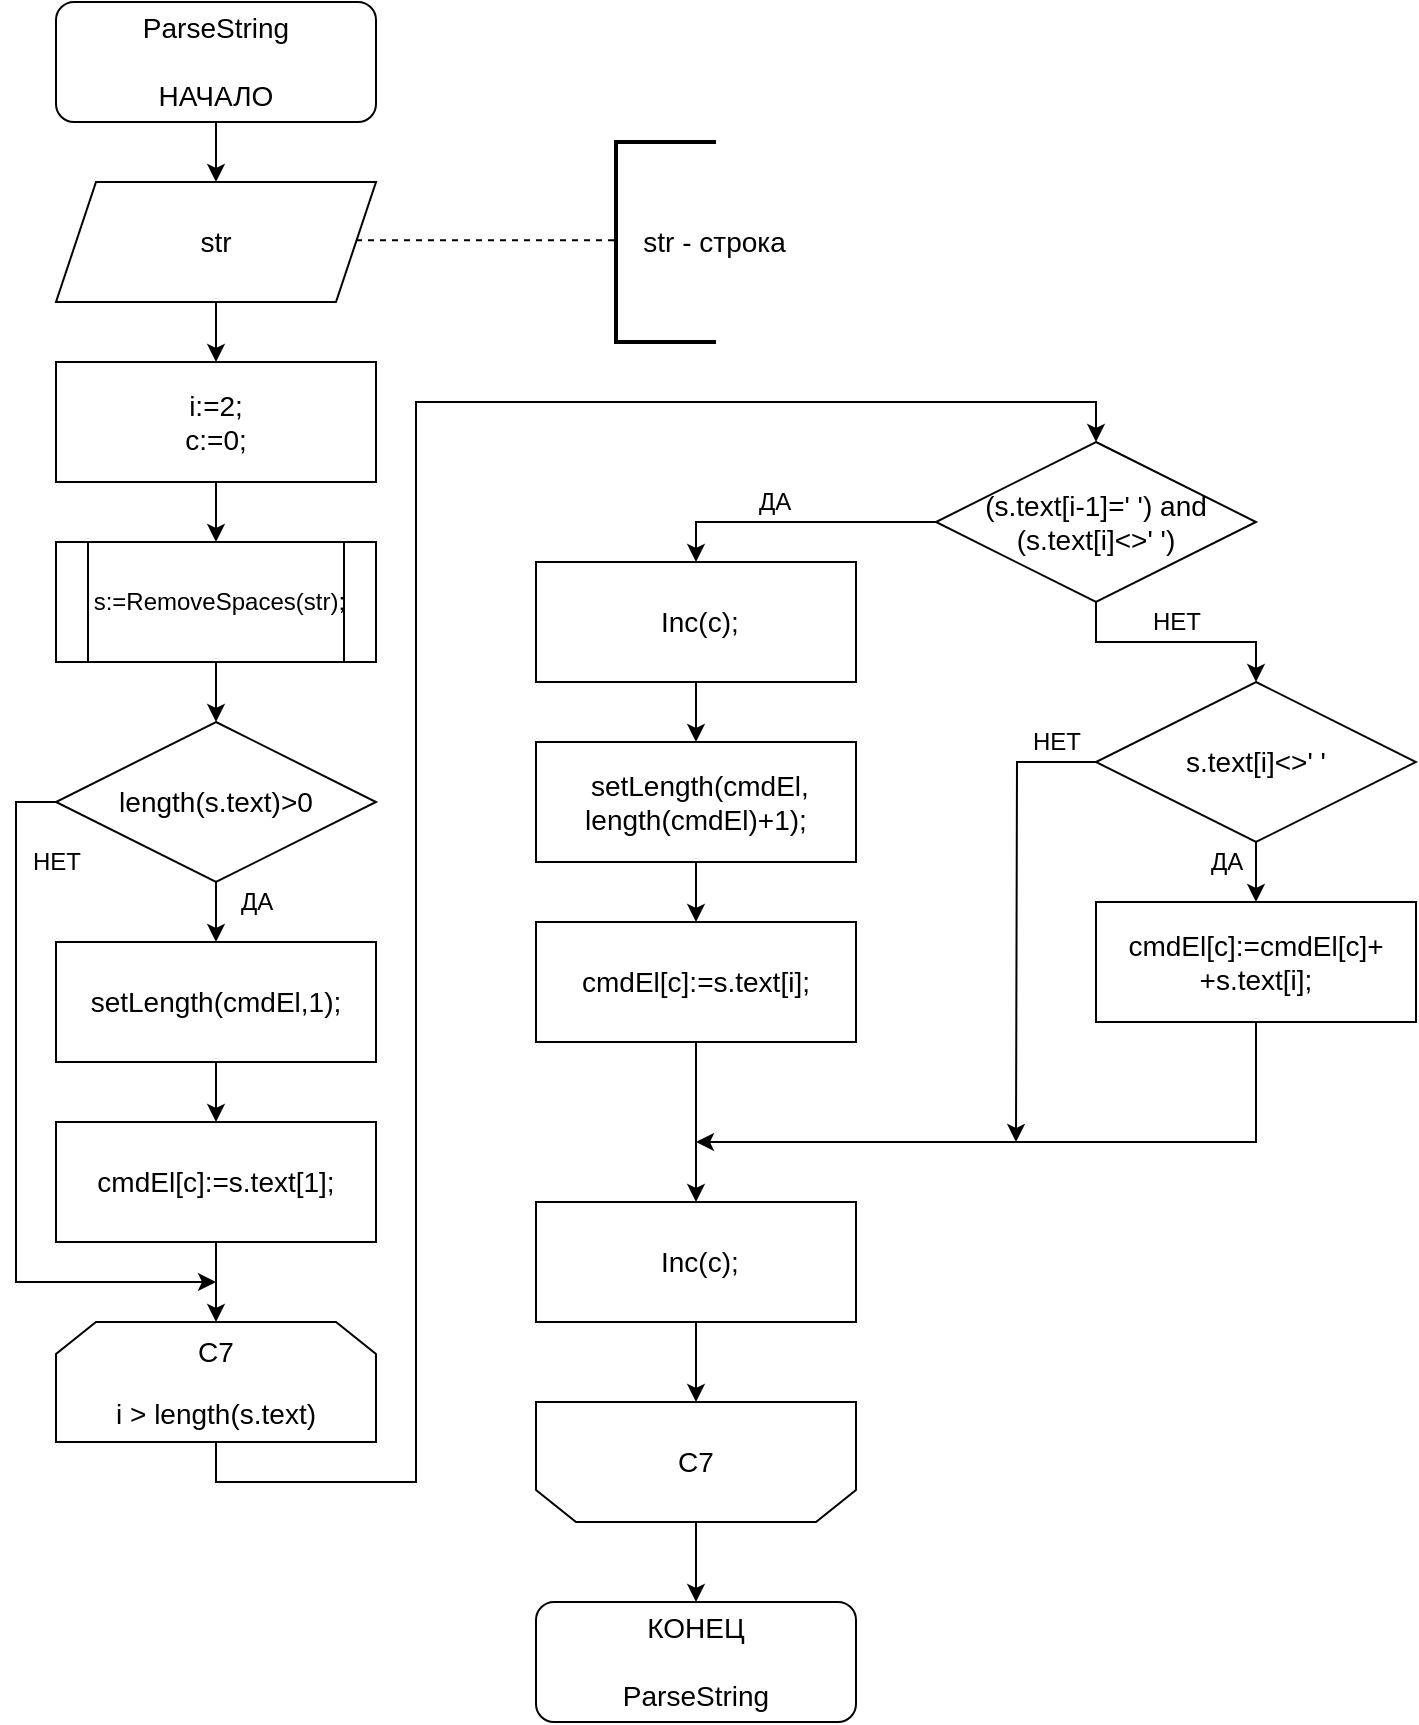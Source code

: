 <mxfile version="14.6.10" type="device"><diagram id="UVkULTzJ6euN6oJasxHI" name="Page-1"><mxGraphModel dx="1422" dy="705" grid="1" gridSize="10" guides="1" tooltips="1" connect="1" arrows="1" fold="1" page="1" pageScale="1" pageWidth="827" pageHeight="1169" math="0" shadow="0"><root><mxCell id="0"/><mxCell id="1" parent="0"/><mxCell id="T0IWRgvNjUD3Nvhg-5w5-9" style="edgeStyle=orthogonalEdgeStyle;rounded=0;orthogonalLoop=1;jettySize=auto;html=1;exitX=0.5;exitY=1;exitDx=0;exitDy=0;entryX=0.5;entryY=0;entryDx=0;entryDy=0;" edge="1" parent="1" source="T0IWRgvNjUD3Nvhg-5w5-2" target="T0IWRgvNjUD3Nvhg-5w5-6"><mxGeometry relative="1" as="geometry"/></mxCell><mxCell id="T0IWRgvNjUD3Nvhg-5w5-2" value="&lt;font style=&quot;font-size: 14px&quot;&gt;ParseString&lt;br&gt;&lt;br&gt;НАЧАЛО&lt;/font&gt;" style="rounded=1;whiteSpace=wrap;html=1;" vertex="1" parent="1"><mxGeometry x="40" y="40" width="160" height="60" as="geometry"/></mxCell><mxCell id="T0IWRgvNjUD3Nvhg-5w5-14" style="edgeStyle=orthogonalEdgeStyle;rounded=0;orthogonalLoop=1;jettySize=auto;html=1;exitX=0.5;exitY=1;exitDx=0;exitDy=0;entryX=0.5;entryY=0;entryDx=0;entryDy=0;" edge="1" parent="1" source="T0IWRgvNjUD3Nvhg-5w5-3" target="T0IWRgvNjUD3Nvhg-5w5-13"><mxGeometry relative="1" as="geometry"/></mxCell><mxCell id="T0IWRgvNjUD3Nvhg-5w5-3" value="&amp;nbsp;s:=RemoveSpaces(str);" style="shape=process;whiteSpace=wrap;html=1;backgroundOutline=1;" vertex="1" parent="1"><mxGeometry x="40" y="310" width="160" height="60" as="geometry"/></mxCell><mxCell id="T0IWRgvNjUD3Nvhg-5w5-11" style="edgeStyle=orthogonalEdgeStyle;rounded=0;orthogonalLoop=1;jettySize=auto;html=1;exitX=0.5;exitY=1;exitDx=0;exitDy=0;entryX=0.5;entryY=0;entryDx=0;entryDy=0;" edge="1" parent="1" source="T0IWRgvNjUD3Nvhg-5w5-6" target="T0IWRgvNjUD3Nvhg-5w5-10"><mxGeometry relative="1" as="geometry"/></mxCell><mxCell id="T0IWRgvNjUD3Nvhg-5w5-6" value="&lt;span style=&quot;font-size: 14px&quot;&gt;str&lt;/span&gt;" style="shape=parallelogram;perimeter=parallelogramPerimeter;whiteSpace=wrap;html=1;fixedSize=1;" vertex="1" parent="1"><mxGeometry x="40" y="130" width="160" height="60" as="geometry"/></mxCell><mxCell id="T0IWRgvNjUD3Nvhg-5w5-7" value="&lt;span style=&quot;font-size: 14px&quot;&gt;&amp;nbsp; &amp;nbsp;str - строка&lt;/span&gt;" style="strokeWidth=2;html=1;shape=mxgraph.flowchart.annotation_1;align=left;pointerEvents=1;" vertex="1" parent="1"><mxGeometry x="320" y="110" width="50" height="100" as="geometry"/></mxCell><mxCell id="T0IWRgvNjUD3Nvhg-5w5-8" value="" style="endArrow=none;dashed=1;html=1;rounded=0;edgeStyle=orthogonalEdgeStyle;" edge="1" parent="1"><mxGeometry width="50" height="50" relative="1" as="geometry"><mxPoint x="190" y="159.17" as="sourcePoint"/><mxPoint x="320" y="159.17" as="targetPoint"/></mxGeometry></mxCell><mxCell id="T0IWRgvNjUD3Nvhg-5w5-12" style="edgeStyle=orthogonalEdgeStyle;rounded=0;orthogonalLoop=1;jettySize=auto;html=1;exitX=0.5;exitY=1;exitDx=0;exitDy=0;entryX=0.5;entryY=0;entryDx=0;entryDy=0;" edge="1" parent="1" source="T0IWRgvNjUD3Nvhg-5w5-10" target="T0IWRgvNjUD3Nvhg-5w5-3"><mxGeometry relative="1" as="geometry"/></mxCell><mxCell id="T0IWRgvNjUD3Nvhg-5w5-10" value="&lt;font style=&quot;font-size: 14px&quot;&gt;i:=2;&lt;br&gt;c:=0;&lt;br&gt;&lt;/font&gt;" style="rounded=0;whiteSpace=wrap;html=1;" vertex="1" parent="1"><mxGeometry x="40" y="220" width="160" height="60" as="geometry"/></mxCell><mxCell id="T0IWRgvNjUD3Nvhg-5w5-16" style="edgeStyle=orthogonalEdgeStyle;rounded=0;orthogonalLoop=1;jettySize=auto;html=1;exitX=0.5;exitY=1;exitDx=0;exitDy=0;" edge="1" parent="1" source="T0IWRgvNjUD3Nvhg-5w5-13" target="T0IWRgvNjUD3Nvhg-5w5-15"><mxGeometry relative="1" as="geometry"/></mxCell><mxCell id="T0IWRgvNjUD3Nvhg-5w5-24" style="edgeStyle=orthogonalEdgeStyle;rounded=0;orthogonalLoop=1;jettySize=auto;html=1;exitX=0;exitY=0.5;exitDx=0;exitDy=0;" edge="1" parent="1" source="T0IWRgvNjUD3Nvhg-5w5-13"><mxGeometry relative="1" as="geometry"><mxPoint x="120" y="680" as="targetPoint"/><Array as="points"><mxPoint x="20" y="440"/><mxPoint x="20" y="680"/></Array></mxGeometry></mxCell><mxCell id="T0IWRgvNjUD3Nvhg-5w5-13" value="&lt;span style=&quot;font-size: 14px&quot;&gt;length(s.text)&amp;gt;0&lt;/span&gt;" style="rhombus;whiteSpace=wrap;html=1;" vertex="1" parent="1"><mxGeometry x="40" y="400" width="160" height="80" as="geometry"/></mxCell><mxCell id="T0IWRgvNjUD3Nvhg-5w5-18" style="edgeStyle=orthogonalEdgeStyle;rounded=0;orthogonalLoop=1;jettySize=auto;html=1;exitX=0.5;exitY=1;exitDx=0;exitDy=0;entryX=0.5;entryY=0;entryDx=0;entryDy=0;" edge="1" parent="1" source="T0IWRgvNjUD3Nvhg-5w5-15" target="T0IWRgvNjUD3Nvhg-5w5-17"><mxGeometry relative="1" as="geometry"/></mxCell><mxCell id="T0IWRgvNjUD3Nvhg-5w5-15" value="&lt;font&gt;&lt;span style=&quot;font-size: 14px&quot;&gt;setLength(cmdEl,1);&lt;/span&gt;&lt;br&gt;&lt;/font&gt;" style="rounded=0;whiteSpace=wrap;html=1;" vertex="1" parent="1"><mxGeometry x="40" y="510" width="160" height="60" as="geometry"/></mxCell><mxCell id="T0IWRgvNjUD3Nvhg-5w5-20" style="edgeStyle=orthogonalEdgeStyle;rounded=0;orthogonalLoop=1;jettySize=auto;html=1;exitX=0.5;exitY=1;exitDx=0;exitDy=0;entryX=0.5;entryY=0;entryDx=0;entryDy=0;" edge="1" parent="1" source="T0IWRgvNjUD3Nvhg-5w5-17" target="T0IWRgvNjUD3Nvhg-5w5-19"><mxGeometry relative="1" as="geometry"/></mxCell><mxCell id="T0IWRgvNjUD3Nvhg-5w5-17" value="&lt;font&gt;&lt;span style=&quot;font-size: 14px&quot;&gt;cmdEl[c]:=s.text[1];&lt;/span&gt;&lt;br&gt;&lt;/font&gt;" style="rounded=0;whiteSpace=wrap;html=1;" vertex="1" parent="1"><mxGeometry x="40" y="600" width="160" height="60" as="geometry"/></mxCell><mxCell id="T0IWRgvNjUD3Nvhg-5w5-23" style="edgeStyle=orthogonalEdgeStyle;rounded=0;orthogonalLoop=1;jettySize=auto;html=1;exitX=0.5;exitY=1;exitDx=0;exitDy=0;entryX=0.5;entryY=0;entryDx=0;entryDy=0;" edge="1" parent="1" source="T0IWRgvNjUD3Nvhg-5w5-19" target="T0IWRgvNjUD3Nvhg-5w5-22"><mxGeometry relative="1" as="geometry"><Array as="points"><mxPoint x="120" y="780"/><mxPoint x="220" y="780"/><mxPoint x="220" y="240"/><mxPoint x="560" y="240"/></Array></mxGeometry></mxCell><mxCell id="T0IWRgvNjUD3Nvhg-5w5-19" value="&lt;font&gt;&lt;span style=&quot;font-size: 14px&quot;&gt;C7&lt;/span&gt;&lt;br&gt;&lt;br&gt;&lt;span style=&quot;font-size: 14px&quot;&gt;i &amp;gt; length(s.text)&lt;/span&gt;&lt;br&gt;&lt;/font&gt;" style="shape=loopLimit;whiteSpace=wrap;html=1;" vertex="1" parent="1"><mxGeometry x="40" y="700" width="160" height="60" as="geometry"/></mxCell><mxCell id="T0IWRgvNjUD3Nvhg-5w5-21" value="ДА" style="text;html=1;align=center;verticalAlign=middle;resizable=0;points=[];autosize=1;strokeColor=none;" vertex="1" parent="1"><mxGeometry x="125" y="480" width="30" height="20" as="geometry"/></mxCell><mxCell id="T0IWRgvNjUD3Nvhg-5w5-29" style="edgeStyle=orthogonalEdgeStyle;rounded=0;orthogonalLoop=1;jettySize=auto;html=1;exitX=0;exitY=0.5;exitDx=0;exitDy=0;entryX=0.5;entryY=0;entryDx=0;entryDy=0;" edge="1" parent="1" source="T0IWRgvNjUD3Nvhg-5w5-22" target="T0IWRgvNjUD3Nvhg-5w5-28"><mxGeometry relative="1" as="geometry"/></mxCell><mxCell id="T0IWRgvNjUD3Nvhg-5w5-34" style="edgeStyle=orthogonalEdgeStyle;rounded=0;orthogonalLoop=1;jettySize=auto;html=1;exitX=0.5;exitY=1;exitDx=0;exitDy=0;entryX=0.5;entryY=0;entryDx=0;entryDy=0;" edge="1" parent="1" source="T0IWRgvNjUD3Nvhg-5w5-22" target="T0IWRgvNjUD3Nvhg-5w5-33"><mxGeometry relative="1" as="geometry"/></mxCell><mxCell id="T0IWRgvNjUD3Nvhg-5w5-22" value="&lt;span style=&quot;font-size: 14px&quot;&gt;(s.text[i-1]=' ') and (s.text[i]&amp;lt;&amp;gt;' ')&lt;/span&gt;" style="rhombus;whiteSpace=wrap;html=1;" vertex="1" parent="1"><mxGeometry x="480" y="260" width="160" height="80" as="geometry"/></mxCell><mxCell id="T0IWRgvNjUD3Nvhg-5w5-25" value="НЕТ" style="text;html=1;align=center;verticalAlign=middle;resizable=0;points=[];autosize=1;strokeColor=none;" vertex="1" parent="1"><mxGeometry x="20" y="460" width="40" height="20" as="geometry"/></mxCell><mxCell id="T0IWRgvNjUD3Nvhg-5w5-43" style="edgeStyle=orthogonalEdgeStyle;rounded=0;orthogonalLoop=1;jettySize=auto;html=1;exitX=0.5;exitY=1;exitDx=0;exitDy=0;" edge="1" parent="1" source="T0IWRgvNjUD3Nvhg-5w5-26"><mxGeometry relative="1" as="geometry"><mxPoint x="360" y="640" as="targetPoint"/></mxGeometry></mxCell><mxCell id="T0IWRgvNjUD3Nvhg-5w5-26" value="&lt;font&gt;&lt;span style=&quot;font-size: 14px&quot;&gt;cmdEl[c]:=s.text[i];&lt;/span&gt;&lt;br&gt;&lt;/font&gt;" style="rounded=0;whiteSpace=wrap;html=1;" vertex="1" parent="1"><mxGeometry x="280" y="500" width="160" height="60" as="geometry"/></mxCell><mxCell id="T0IWRgvNjUD3Nvhg-5w5-31" style="edgeStyle=orthogonalEdgeStyle;rounded=0;orthogonalLoop=1;jettySize=auto;html=1;exitX=0.5;exitY=1;exitDx=0;exitDy=0;entryX=0.5;entryY=0;entryDx=0;entryDy=0;" edge="1" parent="1" source="T0IWRgvNjUD3Nvhg-5w5-27" target="T0IWRgvNjUD3Nvhg-5w5-26"><mxGeometry relative="1" as="geometry"/></mxCell><mxCell id="T0IWRgvNjUD3Nvhg-5w5-27" value="&lt;font&gt;&lt;span style=&quot;font-size: 14px&quot;&gt;&amp;nbsp;setLength(cmdEl,&lt;br&gt;length(cmdEl)+1);&lt;/span&gt;&lt;br&gt;&lt;/font&gt;" style="rounded=0;whiteSpace=wrap;html=1;" vertex="1" parent="1"><mxGeometry x="280" y="410" width="160" height="60" as="geometry"/></mxCell><mxCell id="T0IWRgvNjUD3Nvhg-5w5-30" style="edgeStyle=orthogonalEdgeStyle;rounded=0;orthogonalLoop=1;jettySize=auto;html=1;exitX=0.5;exitY=1;exitDx=0;exitDy=0;entryX=0.5;entryY=0;entryDx=0;entryDy=0;" edge="1" parent="1" source="T0IWRgvNjUD3Nvhg-5w5-28" target="T0IWRgvNjUD3Nvhg-5w5-27"><mxGeometry relative="1" as="geometry"/></mxCell><mxCell id="T0IWRgvNjUD3Nvhg-5w5-28" value="&lt;font&gt;&lt;span style=&quot;font-size: 14px&quot;&gt;&amp;nbsp;Inc(c);&lt;/span&gt;&lt;br&gt;&lt;/font&gt;" style="rounded=0;whiteSpace=wrap;html=1;" vertex="1" parent="1"><mxGeometry x="280" y="320" width="160" height="60" as="geometry"/></mxCell><mxCell id="T0IWRgvNjUD3Nvhg-5w5-32" value="ДА" style="text;html=1;align=center;verticalAlign=middle;resizable=0;points=[];autosize=1;strokeColor=none;" vertex="1" parent="1"><mxGeometry x="384" y="280" width="30" height="20" as="geometry"/></mxCell><mxCell id="T0IWRgvNjUD3Nvhg-5w5-41" style="edgeStyle=orthogonalEdgeStyle;rounded=0;orthogonalLoop=1;jettySize=auto;html=1;exitX=0.5;exitY=1;exitDx=0;exitDy=0;entryX=0.5;entryY=0;entryDx=0;entryDy=0;" edge="1" parent="1" source="T0IWRgvNjUD3Nvhg-5w5-33" target="T0IWRgvNjUD3Nvhg-5w5-40"><mxGeometry relative="1" as="geometry"/></mxCell><mxCell id="T0IWRgvNjUD3Nvhg-5w5-46" style="edgeStyle=orthogonalEdgeStyle;rounded=0;orthogonalLoop=1;jettySize=auto;html=1;exitX=0;exitY=0.5;exitDx=0;exitDy=0;" edge="1" parent="1" source="T0IWRgvNjUD3Nvhg-5w5-33"><mxGeometry relative="1" as="geometry"><mxPoint x="520" y="610" as="targetPoint"/></mxGeometry></mxCell><mxCell id="T0IWRgvNjUD3Nvhg-5w5-33" value="&lt;span style=&quot;font-size: 14px&quot;&gt;s.text[i]&amp;lt;&amp;gt;' '&lt;/span&gt;" style="rhombus;whiteSpace=wrap;html=1;" vertex="1" parent="1"><mxGeometry x="560" y="380" width="160" height="80" as="geometry"/></mxCell><mxCell id="T0IWRgvNjUD3Nvhg-5w5-37" value="НЕТ" style="text;html=1;align=center;verticalAlign=middle;resizable=0;points=[];autosize=1;strokeColor=none;" vertex="1" parent="1"><mxGeometry x="580" y="340" width="40" height="20" as="geometry"/></mxCell><mxCell id="T0IWRgvNjUD3Nvhg-5w5-45" style="edgeStyle=orthogonalEdgeStyle;rounded=0;orthogonalLoop=1;jettySize=auto;html=1;exitX=0.5;exitY=1;exitDx=0;exitDy=0;" edge="1" parent="1" source="T0IWRgvNjUD3Nvhg-5w5-40"><mxGeometry relative="1" as="geometry"><mxPoint x="360" y="610" as="targetPoint"/><Array as="points"><mxPoint x="640" y="610"/></Array></mxGeometry></mxCell><mxCell id="T0IWRgvNjUD3Nvhg-5w5-40" value="&lt;font&gt;&lt;span style=&quot;font-size: 14px&quot;&gt;cmdEl[c]:=cmdEl[c]+&lt;br&gt;+s.text[i];&lt;/span&gt;&lt;br&gt;&lt;/font&gt;" style="rounded=0;whiteSpace=wrap;html=1;" vertex="1" parent="1"><mxGeometry x="560" y="490" width="160" height="60" as="geometry"/></mxCell><mxCell id="T0IWRgvNjUD3Nvhg-5w5-42" value="ДА" style="text;html=1;align=center;verticalAlign=middle;resizable=0;points=[];autosize=1;strokeColor=none;" vertex="1" parent="1"><mxGeometry x="610" y="460" width="30" height="20" as="geometry"/></mxCell><mxCell id="T0IWRgvNjUD3Nvhg-5w5-49" style="edgeStyle=orthogonalEdgeStyle;rounded=0;orthogonalLoop=1;jettySize=auto;html=1;exitX=0.5;exitY=1;exitDx=0;exitDy=0;entryX=0.5;entryY=1;entryDx=0;entryDy=0;" edge="1" parent="1" source="T0IWRgvNjUD3Nvhg-5w5-44" target="T0IWRgvNjUD3Nvhg-5w5-48"><mxGeometry relative="1" as="geometry"/></mxCell><mxCell id="T0IWRgvNjUD3Nvhg-5w5-44" value="&lt;font&gt;&lt;span style=&quot;font-size: 14px&quot;&gt;&amp;nbsp;Inc(c);&lt;/span&gt;&lt;br&gt;&lt;/font&gt;" style="rounded=0;whiteSpace=wrap;html=1;" vertex="1" parent="1"><mxGeometry x="280" y="640" width="160" height="60" as="geometry"/></mxCell><mxCell id="T0IWRgvNjUD3Nvhg-5w5-47" value="НЕТ" style="text;html=1;align=center;verticalAlign=middle;resizable=0;points=[];autosize=1;strokeColor=none;" vertex="1" parent="1"><mxGeometry x="520" y="400" width="40" height="20" as="geometry"/></mxCell><mxCell id="T0IWRgvNjUD3Nvhg-5w5-51" style="edgeStyle=orthogonalEdgeStyle;rounded=0;orthogonalLoop=1;jettySize=auto;html=1;exitX=0.5;exitY=0;exitDx=0;exitDy=0;entryX=0.5;entryY=0;entryDx=0;entryDy=0;" edge="1" parent="1" source="T0IWRgvNjUD3Nvhg-5w5-48" target="T0IWRgvNjUD3Nvhg-5w5-50"><mxGeometry relative="1" as="geometry"/></mxCell><mxCell id="T0IWRgvNjUD3Nvhg-5w5-48" value="&lt;font&gt;&lt;span style=&quot;font-size: 14px&quot;&gt;C7&lt;/span&gt;&lt;br&gt;&lt;/font&gt;" style="shape=loopLimit;whiteSpace=wrap;html=1;direction=west;" vertex="1" parent="1"><mxGeometry x="280" y="740" width="160" height="60" as="geometry"/></mxCell><mxCell id="T0IWRgvNjUD3Nvhg-5w5-50" value="&lt;font style=&quot;font-size: 14px&quot;&gt;КОНЕЦ&lt;br&gt;&lt;br&gt;ParseString&lt;br&gt;&lt;/font&gt;" style="rounded=1;whiteSpace=wrap;html=1;" vertex="1" parent="1"><mxGeometry x="280" y="840" width="160" height="60" as="geometry"/></mxCell></root></mxGraphModel></diagram></mxfile>
